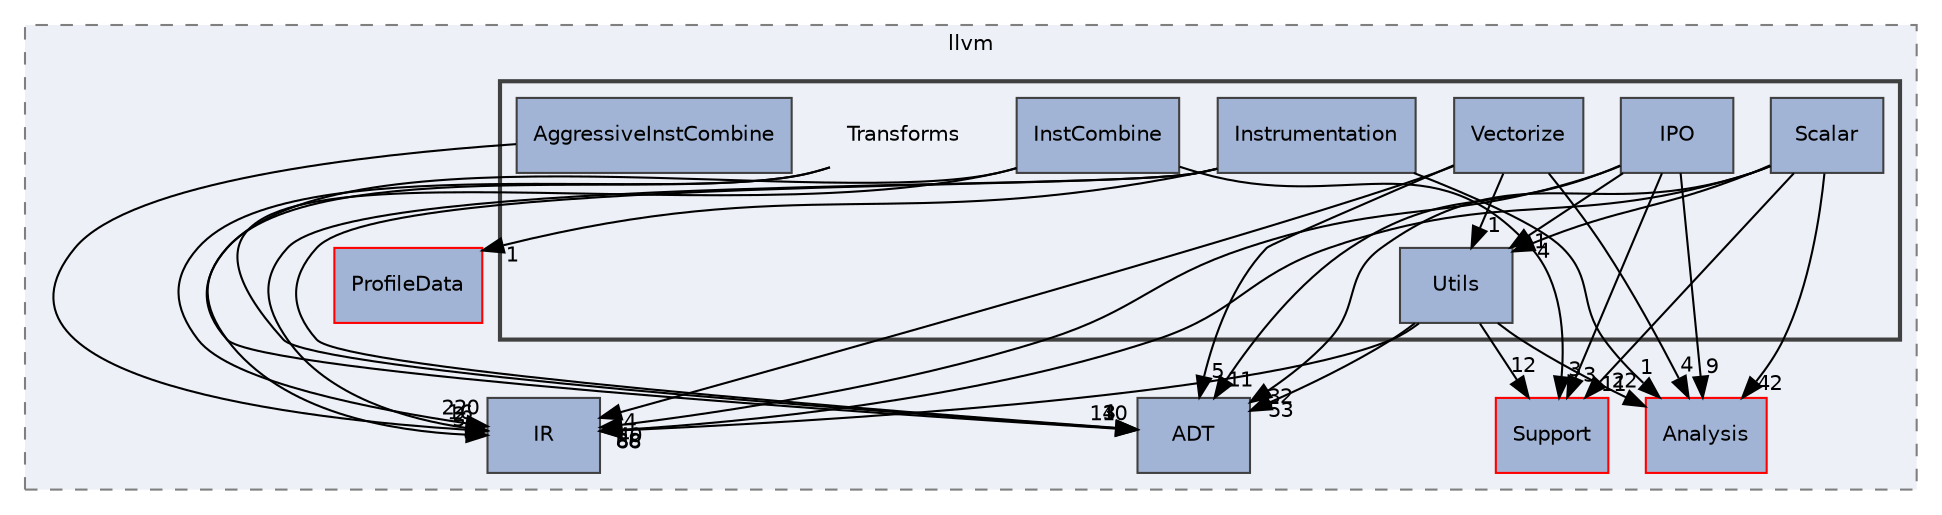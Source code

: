 digraph "include/llvm/Transforms"
{
 // LATEX_PDF_SIZE
  bgcolor="transparent";
  edge [fontname="Helvetica",fontsize="10",labelfontname="Helvetica",labelfontsize="10"];
  node [fontname="Helvetica",fontsize="10",shape="box"];
  compound=true
  subgraph clusterdir_dcde91663b8816e1e2311938ccd8f690 {
    graph [ bgcolor="#edf0f7", pencolor="grey50", style="filled,dashed,", label="llvm", fontname="Helvetica", fontsize="10", URL="dir_dcde91663b8816e1e2311938ccd8f690.html"]
  dir_32453792af2ba70c54e3ccae3a790d1b [label="ADT", style="filled,", fillcolor="#a2b4d6", color="grey25", URL="dir_32453792af2ba70c54e3ccae3a790d1b.html"];
  dir_97cdd6ae7e6843add574fb55e792badd [label="Analysis", style="filled,", fillcolor="#a2b4d6", color="red", URL="dir_97cdd6ae7e6843add574fb55e792badd.html"];
  dir_ae1e398ac700924fa434b51c248a5531 [label="Support", style="filled,", fillcolor="#a2b4d6", color="red", URL="dir_ae1e398ac700924fa434b51c248a5531.html"];
  dir_c3e93f23a4a31c717998b98ce143b7c0 [label="IR", style="filled,", fillcolor="#a2b4d6", color="grey25", URL="dir_c3e93f23a4a31c717998b98ce143b7c0.html"];
  dir_fb12555e9948232649f998a9a651ff9d [label="ProfileData", style="filled,", fillcolor="#a2b4d6", color="red", URL="dir_fb12555e9948232649f998a9a651ff9d.html"];
  subgraph clusterdir_5625ec55672b6ae9c183a884d9f7b761 {
    graph [ bgcolor="#edf0f7", pencolor="grey25", style="filled,bold,", label="", fontname="Helvetica", fontsize="10", URL="dir_5625ec55672b6ae9c183a884d9f7b761.html"]
    dir_5625ec55672b6ae9c183a884d9f7b761 [shape=plaintext, label="Transforms"];
  dir_df3963b4ebbe1c6a5faeac0fadd67d94 [label="AggressiveInstCombine", style="filled,", fillcolor="#a2b4d6", color="grey25", URL="dir_df3963b4ebbe1c6a5faeac0fadd67d94.html"];
  dir_321e17720224ff90d1b547cd27d173ea [label="InstCombine", style="filled,", fillcolor="#a2b4d6", color="grey25", URL="dir_321e17720224ff90d1b547cd27d173ea.html"];
  dir_4d76fb4acba6313de868e80d4dc18ddf [label="Instrumentation", style="filled,", fillcolor="#a2b4d6", color="grey25", URL="dir_4d76fb4acba6313de868e80d4dc18ddf.html"];
  dir_c428120a13b4fcfa67c4846e4714add6 [label="IPO", style="filled,", fillcolor="#a2b4d6", color="grey25", URL="dir_c428120a13b4fcfa67c4846e4714add6.html"];
  dir_a69686425b3d2a1ff3a5fbf5416fab85 [label="Scalar", style="filled,", fillcolor="#a2b4d6", color="grey25", URL="dir_a69686425b3d2a1ff3a5fbf5416fab85.html"];
  dir_b9426ba341d3aa182dc36932de89e798 [label="Utils", style="filled,", fillcolor="#a2b4d6", color="grey25", URL="dir_b9426ba341d3aa182dc36932de89e798.html"];
  dir_b6a873d3d46b12ad33a9018995fccfad [label="Vectorize", style="filled,", fillcolor="#a2b4d6", color="grey25", URL="dir_b6a873d3d46b12ad33a9018995fccfad.html"];
  }
  }
  dir_5625ec55672b6ae9c183a884d9f7b761->dir_32453792af2ba70c54e3ccae3a790d1b [headlabel="110", labeldistance=1.5 headhref="dir_000220_000001.html"];
  dir_5625ec55672b6ae9c183a884d9f7b761->dir_c3e93f23a4a31c717998b98ce143b7c0 [headlabel="220", labeldistance=1.5 headhref="dir_000220_000091.html"];
  dir_df3963b4ebbe1c6a5faeac0fadd67d94->dir_c3e93f23a4a31c717998b98ce143b7c0 [headlabel="2", labeldistance=1.5 headhref="dir_000002_000091.html"];
  dir_321e17720224ff90d1b547cd27d173ea->dir_32453792af2ba70c54e3ccae3a790d1b [headlabel="3", labeldistance=1.5 headhref="dir_000083_000001.html"];
  dir_321e17720224ff90d1b547cd27d173ea->dir_ae1e398ac700924fa434b51c248a5531 [headlabel="3", labeldistance=1.5 headhref="dir_000083_000182.html"];
  dir_321e17720224ff90d1b547cd27d173ea->dir_c3e93f23a4a31c717998b98ce143b7c0 [headlabel="3", labeldistance=1.5 headhref="dir_000083_000091.html"];
  dir_4d76fb4acba6313de868e80d4dc18ddf->dir_32453792af2ba70c54e3ccae3a790d1b [headlabel="4", labeldistance=1.5 headhref="dir_000085_000001.html"];
  dir_4d76fb4acba6313de868e80d4dc18ddf->dir_97cdd6ae7e6843add574fb55e792badd [headlabel="1", labeldistance=1.5 headhref="dir_000085_000005.html"];
  dir_4d76fb4acba6313de868e80d4dc18ddf->dir_c3e93f23a4a31c717998b98ce143b7c0 [headlabel="16", labeldistance=1.5 headhref="dir_000085_000091.html"];
  dir_4d76fb4acba6313de868e80d4dc18ddf->dir_fb12555e9948232649f998a9a651ff9d [headlabel="1", labeldistance=1.5 headhref="dir_000085_000167.html"];
  dir_c428120a13b4fcfa67c4846e4714add6->dir_32453792af2ba70c54e3ccae3a790d1b [headlabel="11", labeldistance=1.5 headhref="dir_000089_000001.html"];
  dir_c428120a13b4fcfa67c4846e4714add6->dir_97cdd6ae7e6843add574fb55e792badd [headlabel="9", labeldistance=1.5 headhref="dir_000089_000005.html"];
  dir_c428120a13b4fcfa67c4846e4714add6->dir_ae1e398ac700924fa434b51c248a5531 [headlabel="3", labeldistance=1.5 headhref="dir_000089_000182.html"];
  dir_c428120a13b4fcfa67c4846e4714add6->dir_b9426ba341d3aa182dc36932de89e798 [headlabel="1", labeldistance=1.5 headhref="dir_000089_000224.html"];
  dir_c428120a13b4fcfa67c4846e4714add6->dir_c3e93f23a4a31c717998b98ce143b7c0 [headlabel="40", labeldistance=1.5 headhref="dir_000089_000091.html"];
  dir_a69686425b3d2a1ff3a5fbf5416fab85->dir_32453792af2ba70c54e3ccae3a790d1b [headlabel="32", labeldistance=1.5 headhref="dir_000175_000001.html"];
  dir_a69686425b3d2a1ff3a5fbf5416fab85->dir_97cdd6ae7e6843add574fb55e792badd [headlabel="42", labeldistance=1.5 headhref="dir_000175_000005.html"];
  dir_a69686425b3d2a1ff3a5fbf5416fab85->dir_ae1e398ac700924fa434b51c248a5531 [headlabel="11", labeldistance=1.5 headhref="dir_000175_000182.html"];
  dir_a69686425b3d2a1ff3a5fbf5416fab85->dir_b9426ba341d3aa182dc36932de89e798 [headlabel="4", labeldistance=1.5 headhref="dir_000175_000224.html"];
  dir_a69686425b3d2a1ff3a5fbf5416fab85->dir_c3e93f23a4a31c717998b98ce143b7c0 [headlabel="88", labeldistance=1.5 headhref="dir_000175_000091.html"];
  dir_b9426ba341d3aa182dc36932de89e798->dir_32453792af2ba70c54e3ccae3a790d1b [headlabel="53", labeldistance=1.5 headhref="dir_000224_000001.html"];
  dir_b9426ba341d3aa182dc36932de89e798->dir_97cdd6ae7e6843add574fb55e792badd [headlabel="22", labeldistance=1.5 headhref="dir_000224_000005.html"];
  dir_b9426ba341d3aa182dc36932de89e798->dir_ae1e398ac700924fa434b51c248a5531 [headlabel="12", labeldistance=1.5 headhref="dir_000224_000182.html"];
  dir_b9426ba341d3aa182dc36932de89e798->dir_c3e93f23a4a31c717998b98ce143b7c0 [headlabel="66", labeldistance=1.5 headhref="dir_000224_000091.html"];
  dir_b6a873d3d46b12ad33a9018995fccfad->dir_32453792af2ba70c54e3ccae3a790d1b [headlabel="5", labeldistance=1.5 headhref="dir_000231_000001.html"];
  dir_b6a873d3d46b12ad33a9018995fccfad->dir_97cdd6ae7e6843add574fb55e792badd [headlabel="4", labeldistance=1.5 headhref="dir_000231_000005.html"];
  dir_b6a873d3d46b12ad33a9018995fccfad->dir_b9426ba341d3aa182dc36932de89e798 [headlabel="1", labeldistance=1.5 headhref="dir_000231_000224.html"];
  dir_b6a873d3d46b12ad33a9018995fccfad->dir_c3e93f23a4a31c717998b98ce143b7c0 [headlabel="4", labeldistance=1.5 headhref="dir_000231_000091.html"];
}
